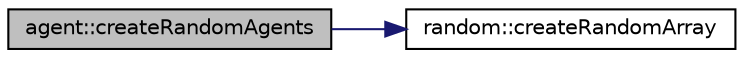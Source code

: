 digraph "agent::createRandomAgents"
{
 // LATEX_PDF_SIZE
  edge [fontname="Helvetica",fontsize="10",labelfontname="Helvetica",labelfontsize="10"];
  node [fontname="Helvetica",fontsize="10",shape=record];
  rankdir="LR";
  Node1 [label="agent::createRandomAgents",height=0.2,width=0.4,color="black", fillcolor="grey75", style="filled", fontcolor="black",tooltip=" "];
  Node1 -> Node2 [color="midnightblue",fontsize="10",style="solid",fontname="Helvetica"];
  Node2 [label="random::createRandomArray",height=0.2,width=0.4,color="black", fillcolor="white", style="filled",URL="$classrandom.html#a74d7e1dd11fb9bf25a1d5b2fa187dd55",tooltip=" "];
}
